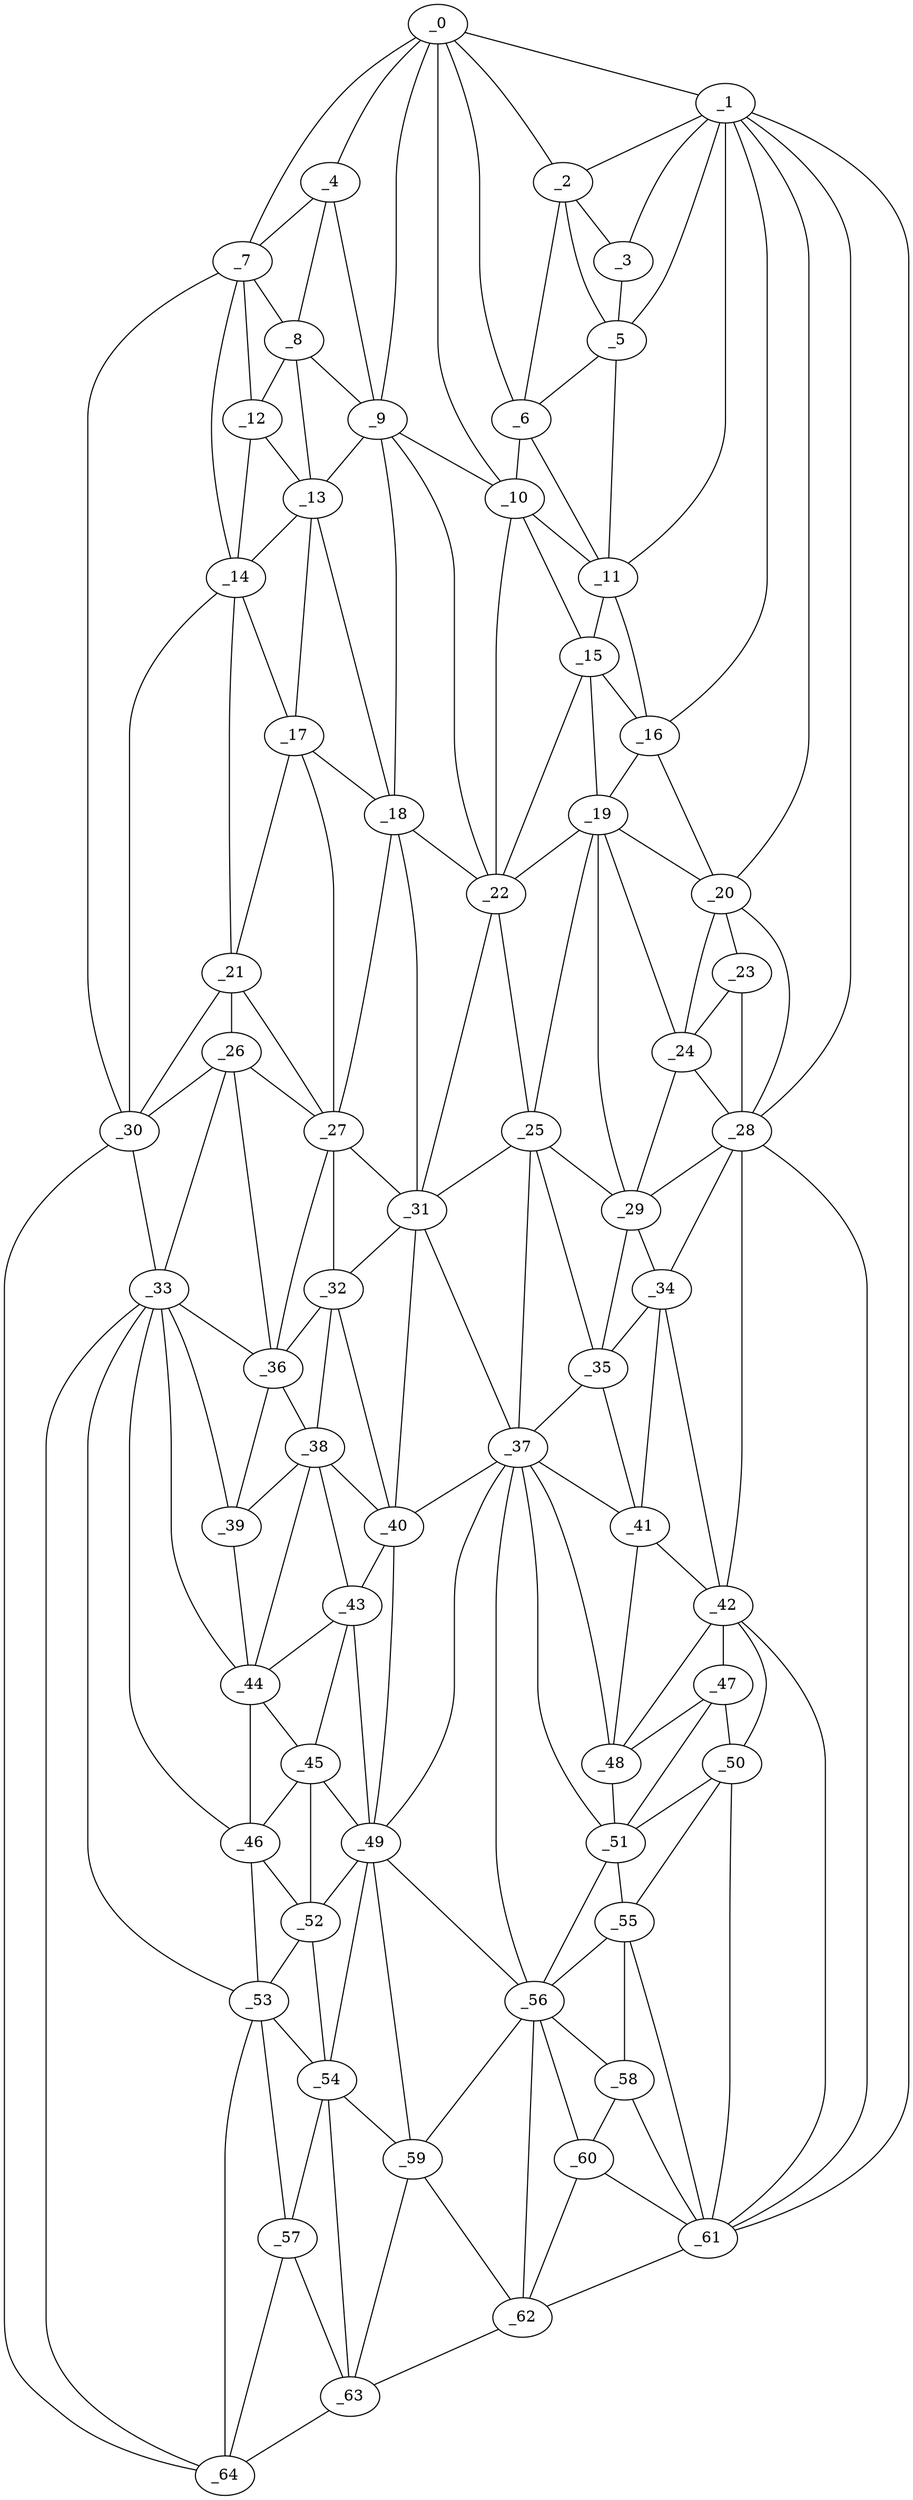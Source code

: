 graph "obj46__270.gxl" {
	_0	 [x=12,
		y=42];
	_1	 [x=15,
		y=14];
	_0 -- _1	 [valence=1];
	_2	 [x=18,
		y=27];
	_0 -- _2	 [valence=2];
	_4	 [x=20,
		y=65];
	_0 -- _4	 [valence=1];
	_6	 [x=27,
		y=25];
	_0 -- _6	 [valence=2];
	_7	 [x=27,
		y=98];
	_0 -- _7	 [valence=1];
	_9	 [x=31,
		y=65];
	_0 -- _9	 [valence=2];
	_10	 [x=33,
		y=26];
	_0 -- _10	 [valence=1];
	_1 -- _2	 [valence=2];
	_3	 [x=19,
		y=22];
	_1 -- _3	 [valence=1];
	_5	 [x=25,
		y=22];
	_1 -- _5	 [valence=2];
	_11	 [x=34,
		y=21];
	_1 -- _11	 [valence=1];
	_16	 [x=42,
		y=21];
	_1 -- _16	 [valence=2];
	_20	 [x=48,
		y=21];
	_1 -- _20	 [valence=1];
	_28	 [x=61,
		y=20];
	_1 -- _28	 [valence=2];
	_61	 [x=119,
		y=14];
	_1 -- _61	 [valence=1];
	_2 -- _3	 [valence=2];
	_2 -- _5	 [valence=1];
	_2 -- _6	 [valence=2];
	_3 -- _5	 [valence=2];
	_4 -- _7	 [valence=2];
	_8	 [x=28,
		y=85];
	_4 -- _8	 [valence=1];
	_4 -- _9	 [valence=2];
	_5 -- _6	 [valence=2];
	_5 -- _11	 [valence=2];
	_6 -- _10	 [valence=1];
	_6 -- _11	 [valence=2];
	_7 -- _8	 [valence=2];
	_12	 [x=34,
		y=94];
	_7 -- _12	 [valence=1];
	_14	 [x=38,
		y=98];
	_7 -- _14	 [valence=2];
	_30	 [x=61,
		y=112];
	_7 -- _30	 [valence=1];
	_8 -- _9	 [valence=1];
	_8 -- _12	 [valence=1];
	_13	 [x=38,
		y=85];
	_8 -- _13	 [valence=2];
	_9 -- _10	 [valence=2];
	_9 -- _13	 [valence=2];
	_18	 [x=46,
		y=65];
	_9 -- _18	 [valence=2];
	_22	 [x=51,
		y=48];
	_9 -- _22	 [valence=2];
	_10 -- _11	 [valence=2];
	_15	 [x=41,
		y=26];
	_10 -- _15	 [valence=2];
	_10 -- _22	 [valence=2];
	_11 -- _15	 [valence=1];
	_11 -- _16	 [valence=2];
	_12 -- _13	 [valence=2];
	_12 -- _14	 [valence=2];
	_13 -- _14	 [valence=1];
	_17	 [x=45,
		y=85];
	_13 -- _17	 [valence=1];
	_13 -- _18	 [valence=2];
	_14 -- _17	 [valence=2];
	_21	 [x=48,
		y=98];
	_14 -- _21	 [valence=1];
	_14 -- _30	 [valence=2];
	_15 -- _16	 [valence=1];
	_19	 [x=47,
		y=26];
	_15 -- _19	 [valence=1];
	_15 -- _22	 [valence=2];
	_16 -- _19	 [valence=2];
	_16 -- _20	 [valence=2];
	_17 -- _18	 [valence=2];
	_17 -- _21	 [valence=2];
	_27	 [x=60,
		y=85];
	_17 -- _27	 [valence=2];
	_18 -- _22	 [valence=2];
	_18 -- _27	 [valence=1];
	_31	 [x=64,
		y=61];
	_18 -- _31	 [valence=1];
	_19 -- _20	 [valence=2];
	_19 -- _22	 [valence=2];
	_24	 [x=55,
		y=26];
	_19 -- _24	 [valence=1];
	_25	 [x=56,
		y=45];
	_19 -- _25	 [valence=2];
	_29	 [x=61,
		y=35];
	_19 -- _29	 [valence=1];
	_23	 [x=55,
		y=21];
	_20 -- _23	 [valence=1];
	_20 -- _24	 [valence=2];
	_20 -- _28	 [valence=2];
	_26	 [x=56,
		y=99];
	_21 -- _26	 [valence=2];
	_21 -- _27	 [valence=2];
	_21 -- _30	 [valence=2];
	_22 -- _25	 [valence=1];
	_22 -- _31	 [valence=2];
	_23 -- _24	 [valence=2];
	_23 -- _28	 [valence=2];
	_24 -- _28	 [valence=2];
	_24 -- _29	 [valence=2];
	_25 -- _29	 [valence=1];
	_25 -- _31	 [valence=2];
	_35	 [x=69,
		y=35];
	_25 -- _35	 [valence=2];
	_37	 [x=75,
		y=45];
	_25 -- _37	 [valence=2];
	_26 -- _27	 [valence=1];
	_26 -- _30	 [valence=2];
	_33	 [x=67,
		y=112];
	_26 -- _33	 [valence=2];
	_36	 [x=71,
		y=94];
	_26 -- _36	 [valence=2];
	_27 -- _31	 [valence=1];
	_32	 [x=67,
		y=85];
	_27 -- _32	 [valence=2];
	_27 -- _36	 [valence=2];
	_28 -- _29	 [valence=2];
	_34	 [x=69,
		y=21];
	_28 -- _34	 [valence=2];
	_42	 [x=80,
		y=20];
	_28 -- _42	 [valence=2];
	_28 -- _61	 [valence=2];
	_29 -- _34	 [valence=2];
	_29 -- _35	 [valence=2];
	_30 -- _33	 [valence=1];
	_64	 [x=123,
		y=114];
	_30 -- _64	 [valence=1];
	_31 -- _32	 [valence=2];
	_31 -- _37	 [valence=2];
	_40	 [x=78,
		y=65];
	_31 -- _40	 [valence=1];
	_32 -- _36	 [valence=1];
	_38	 [x=75,
		y=85];
	_32 -- _38	 [valence=2];
	_32 -- _40	 [valence=2];
	_33 -- _36	 [valence=1];
	_39	 [x=75,
		y=98];
	_33 -- _39	 [valence=2];
	_44	 [x=82,
		y=98];
	_33 -- _44	 [valence=2];
	_46	 [x=86,
		y=99];
	_33 -- _46	 [valence=2];
	_53	 [x=93,
		y=105];
	_33 -- _53	 [valence=2];
	_33 -- _64	 [valence=2];
	_34 -- _35	 [valence=1];
	_41	 [x=79,
		y=26];
	_34 -- _41	 [valence=1];
	_34 -- _42	 [valence=1];
	_35 -- _37	 [valence=2];
	_35 -- _41	 [valence=2];
	_36 -- _38	 [valence=2];
	_36 -- _39	 [valence=2];
	_37 -- _40	 [valence=1];
	_37 -- _41	 [valence=1];
	_48	 [x=87,
		y=26];
	_37 -- _48	 [valence=2];
	_49	 [x=87,
		y=65];
	_37 -- _49	 [valence=1];
	_51	 [x=93,
		y=26];
	_37 -- _51	 [valence=2];
	_56	 [x=101,
		y=30];
	_37 -- _56	 [valence=2];
	_38 -- _39	 [valence=2];
	_38 -- _40	 [valence=1];
	_43	 [x=82,
		y=85];
	_38 -- _43	 [valence=2];
	_38 -- _44	 [valence=1];
	_39 -- _44	 [valence=2];
	_40 -- _43	 [valence=1];
	_40 -- _49	 [valence=2];
	_41 -- _42	 [valence=1];
	_41 -- _48	 [valence=2];
	_47	 [x=87,
		y=21];
	_42 -- _47	 [valence=1];
	_42 -- _48	 [valence=2];
	_50	 [x=93,
		y=21];
	_42 -- _50	 [valence=2];
	_42 -- _61	 [valence=2];
	_43 -- _44	 [valence=2];
	_45	 [x=86,
		y=85];
	_43 -- _45	 [valence=2];
	_43 -- _49	 [valence=2];
	_44 -- _45	 [valence=1];
	_44 -- _46	 [valence=2];
	_45 -- _46	 [valence=1];
	_45 -- _49	 [valence=1];
	_52	 [x=93,
		y=85];
	_45 -- _52	 [valence=2];
	_46 -- _52	 [valence=2];
	_46 -- _53	 [valence=2];
	_47 -- _48	 [valence=2];
	_47 -- _50	 [valence=2];
	_47 -- _51	 [valence=1];
	_48 -- _51	 [valence=1];
	_49 -- _52	 [valence=1];
	_54	 [x=98,
		y=85];
	_49 -- _54	 [valence=2];
	_49 -- _56	 [valence=2];
	_59	 [x=108,
		y=65];
	_49 -- _59	 [valence=1];
	_50 -- _51	 [valence=1];
	_55	 [x=101,
		y=21];
	_50 -- _55	 [valence=2];
	_50 -- _61	 [valence=2];
	_51 -- _55	 [valence=2];
	_51 -- _56	 [valence=1];
	_52 -- _53	 [valence=2];
	_52 -- _54	 [valence=2];
	_53 -- _54	 [valence=2];
	_57	 [x=101,
		y=105];
	_53 -- _57	 [valence=1];
	_53 -- _64	 [valence=1];
	_54 -- _57	 [valence=2];
	_54 -- _59	 [valence=2];
	_63	 [x=122,
		y=73];
	_54 -- _63	 [valence=2];
	_55 -- _56	 [valence=1];
	_58	 [x=107,
		y=21];
	_55 -- _58	 [valence=2];
	_55 -- _61	 [valence=2];
	_56 -- _58	 [valence=1];
	_56 -- _59	 [valence=2];
	_60	 [x=112,
		y=30];
	_56 -- _60	 [valence=1];
	_62	 [x=121,
		y=43];
	_56 -- _62	 [valence=2];
	_57 -- _63	 [valence=1];
	_57 -- _64	 [valence=2];
	_58 -- _60	 [valence=2];
	_58 -- _61	 [valence=1];
	_59 -- _62	 [valence=1];
	_59 -- _63	 [valence=1];
	_60 -- _61	 [valence=1];
	_60 -- _62	 [valence=2];
	_61 -- _62	 [valence=1];
	_62 -- _63	 [valence=1];
	_63 -- _64	 [valence=1];
}
